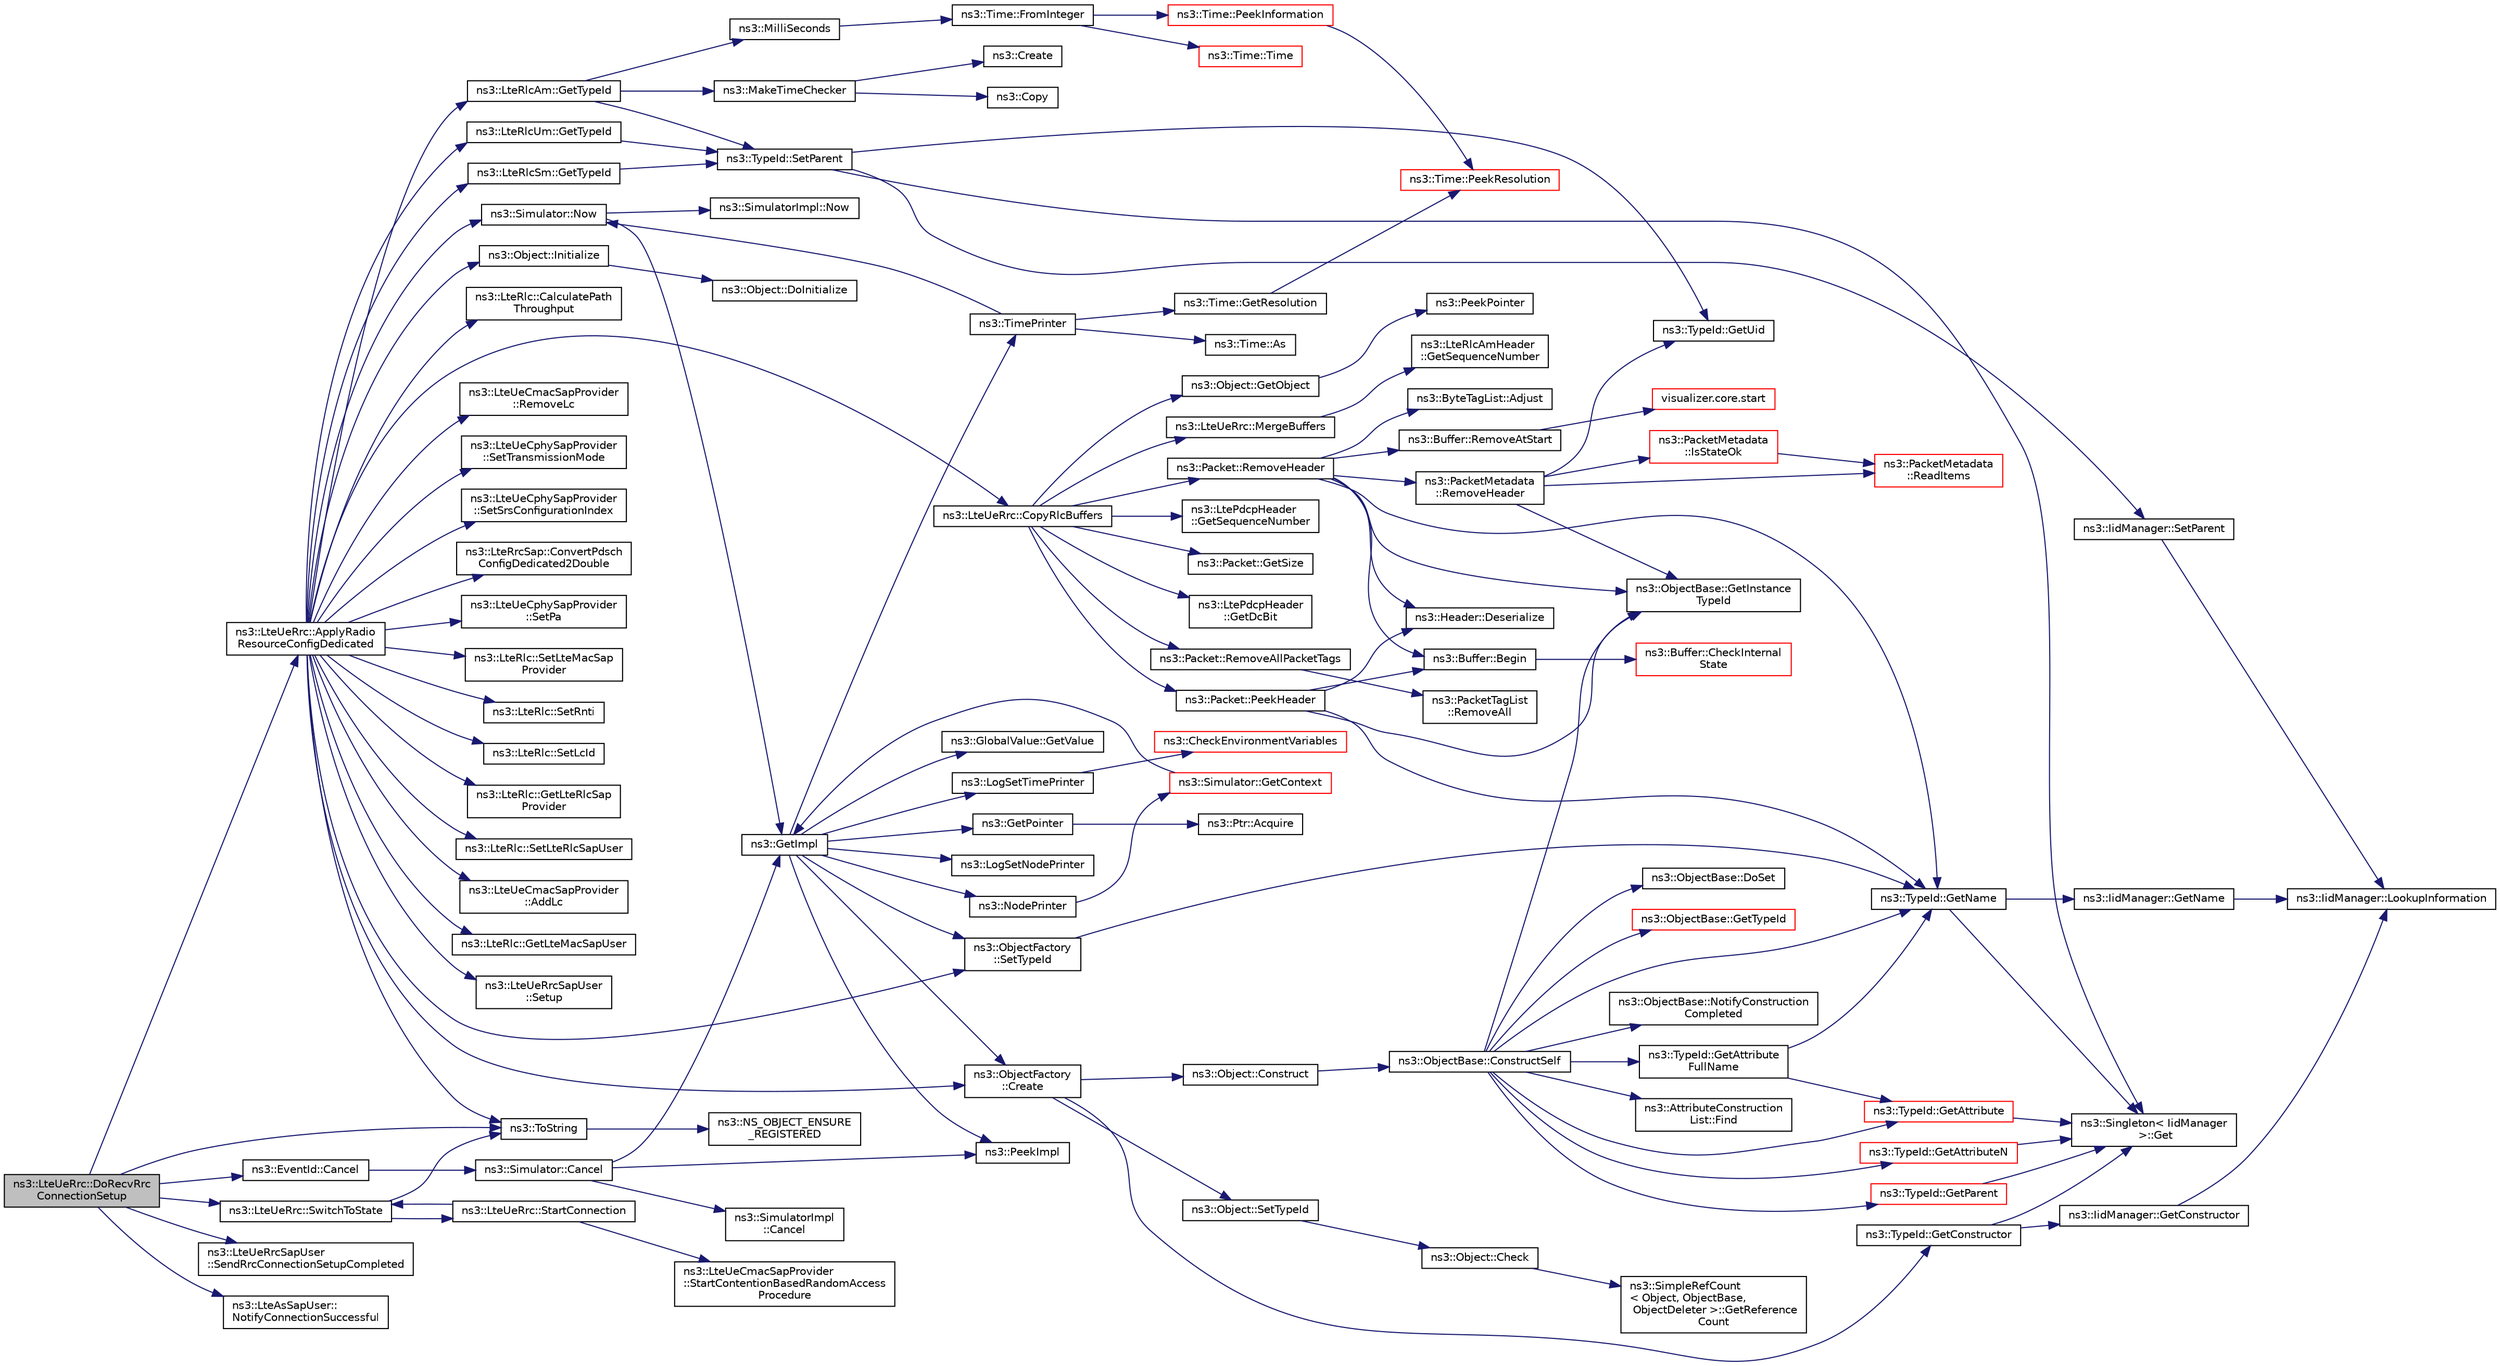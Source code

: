 digraph "ns3::LteUeRrc::DoRecvRrcConnectionSetup"
{
  edge [fontname="Helvetica",fontsize="10",labelfontname="Helvetica",labelfontsize="10"];
  node [fontname="Helvetica",fontsize="10",shape=record];
  rankdir="LR";
  Node1 [label="ns3::LteUeRrc::DoRecvRrc\lConnectionSetup",height=0.2,width=0.4,color="black", fillcolor="grey75", style="filled", fontcolor="black"];
  Node1 -> Node2 [color="midnightblue",fontsize="10",style="solid"];
  Node2 [label="ns3::ToString",height=0.2,width=0.4,color="black", fillcolor="white", style="filled",URL="$d7/d2e/namespacens3.html#a3d1f7e1bec1972e2ae8d64673fcfcd9c"];
  Node2 -> Node3 [color="midnightblue",fontsize="10",style="solid"];
  Node3 [label="ns3::NS_OBJECT_ENSURE\l_REGISTERED",height=0.2,width=0.4,color="black", fillcolor="white", style="filled",URL="$d7/d2e/namespacens3.html#ac633cbd86ee5879afd4312a843a9ff8c"];
  Node1 -> Node4 [color="midnightblue",fontsize="10",style="solid"];
  Node4 [label="ns3::LteUeRrc::ApplyRadio\lResourceConfigDedicated",height=0.2,width=0.4,color="black", fillcolor="white", style="filled",URL="$d7/d1c/classns3_1_1LteUeRrc.html#af7c2bc93366a56a35793c3ef6bce5ce3"];
  Node4 -> Node5 [color="midnightblue",fontsize="10",style="solid"];
  Node5 [label="ns3::LteUeCphySapProvider\l::SetTransmissionMode",height=0.2,width=0.4,color="black", fillcolor="white", style="filled",URL="$d6/d76/classns3_1_1LteUeCphySapProvider.html#a92a30f0799cd2eb146b587e6e07263d0"];
  Node4 -> Node6 [color="midnightblue",fontsize="10",style="solid"];
  Node6 [label="ns3::LteUeCphySapProvider\l::SetSrsConfigurationIndex",height=0.2,width=0.4,color="black", fillcolor="white", style="filled",URL="$d6/d76/classns3_1_1LteUeCphySapProvider.html#ab85e58711660e5a5d05f81e71e357799"];
  Node4 -> Node7 [color="midnightblue",fontsize="10",style="solid"];
  Node7 [label="ns3::LteRrcSap::ConvertPdsch\lConfigDedicated2Double",height=0.2,width=0.4,color="black", fillcolor="white", style="filled",URL="$d4/d3e/classns3_1_1LteRrcSap.html#add6ee85098c06eeb3267175c4628a03a"];
  Node4 -> Node8 [color="midnightblue",fontsize="10",style="solid"];
  Node8 [label="ns3::LteUeCphySapProvider\l::SetPa",height=0.2,width=0.4,color="black", fillcolor="white", style="filled",URL="$d6/d76/classns3_1_1LteUeCphySapProvider.html#aba556a033ad6b6a7535b5bfc1f6c0d8a"];
  Node4 -> Node2 [color="midnightblue",fontsize="10",style="solid"];
  Node4 -> Node9 [color="midnightblue",fontsize="10",style="solid"];
  Node9 [label="ns3::LteRlc::SetLteMacSap\lProvider",height=0.2,width=0.4,color="black", fillcolor="white", style="filled",URL="$d9/d7c/classns3_1_1LteRlc.html#abb357e552cdaa153a8a8df168a882d53"];
  Node4 -> Node10 [color="midnightblue",fontsize="10",style="solid"];
  Node10 [label="ns3::LteRlc::SetRnti",height=0.2,width=0.4,color="black", fillcolor="white", style="filled",URL="$d9/d7c/classns3_1_1LteRlc.html#aaa523544e1f9a29104a343333741f498"];
  Node4 -> Node11 [color="midnightblue",fontsize="10",style="solid"];
  Node11 [label="ns3::LteRlc::SetLcId",height=0.2,width=0.4,color="black", fillcolor="white", style="filled",URL="$d9/d7c/classns3_1_1LteRlc.html#aef0c2915410d97b67d6f659651ce626f"];
  Node4 -> Node12 [color="midnightblue",fontsize="10",style="solid"];
  Node12 [label="ns3::LteRlc::GetLteRlcSap\lProvider",height=0.2,width=0.4,color="black", fillcolor="white", style="filled",URL="$d9/d7c/classns3_1_1LteRlc.html#afa179b42c75c75077ead4c8922296fbe"];
  Node4 -> Node13 [color="midnightblue",fontsize="10",style="solid"];
  Node13 [label="ns3::LteRlc::SetLteRlcSapUser",height=0.2,width=0.4,color="black", fillcolor="white", style="filled",URL="$d9/d7c/classns3_1_1LteRlc.html#a745f75219a16b0223786514395f7a43b"];
  Node4 -> Node14 [color="midnightblue",fontsize="10",style="solid"];
  Node14 [label="ns3::LteUeCmacSapProvider\l::AddLc",height=0.2,width=0.4,color="black", fillcolor="white", style="filled",URL="$d2/da8/classns3_1_1LteUeCmacSapProvider.html#a62f2d731c336ca14e98e95a3215e92ec"];
  Node4 -> Node15 [color="midnightblue",fontsize="10",style="solid"];
  Node15 [label="ns3::LteRlc::GetLteMacSapUser",height=0.2,width=0.4,color="black", fillcolor="white", style="filled",URL="$d9/d7c/classns3_1_1LteRlc.html#aedccafdcdbe033678e745ddf39596b48"];
  Node4 -> Node16 [color="midnightblue",fontsize="10",style="solid"];
  Node16 [label="ns3::LteUeRrcSapUser\l::Setup",height=0.2,width=0.4,color="black", fillcolor="white", style="filled",URL="$d3/df8/classns3_1_1LteUeRrcSapUser.html#a28a36243a98bfc598df870cd2fadbf85"];
  Node4 -> Node17 [color="midnightblue",fontsize="10",style="solid"];
  Node17 [label="ns3::LteRlcSm::GetTypeId",height=0.2,width=0.4,color="black", fillcolor="white", style="filled",URL="$d5/d05/classns3_1_1LteRlcSm.html#a160bd39ce4e0d113dd5d93cc3a258045"];
  Node17 -> Node18 [color="midnightblue",fontsize="10",style="solid"];
  Node18 [label="ns3::TypeId::SetParent",height=0.2,width=0.4,color="black", fillcolor="white", style="filled",URL="$d6/d11/classns3_1_1TypeId.html#abaaca67ab7d2471067e7c275df0f7309"];
  Node18 -> Node19 [color="midnightblue",fontsize="10",style="solid"];
  Node19 [label="ns3::TypeId::GetUid",height=0.2,width=0.4,color="black", fillcolor="white", style="filled",URL="$d6/d11/classns3_1_1TypeId.html#acd3e41de6340d06299f4fd63e2ed8da0"];
  Node18 -> Node20 [color="midnightblue",fontsize="10",style="solid"];
  Node20 [label="ns3::Singleton\< IidManager\l \>::Get",height=0.2,width=0.4,color="black", fillcolor="white", style="filled",URL="$d8/d77/classns3_1_1Singleton.html#a80a2cd3c25a27ea72add7a9f7a141ffa"];
  Node18 -> Node21 [color="midnightblue",fontsize="10",style="solid"];
  Node21 [label="ns3::IidManager::SetParent",height=0.2,width=0.4,color="black", fillcolor="white", style="filled",URL="$d4/d1c/classns3_1_1IidManager.html#a4042931260554c907699367b6811426f"];
  Node21 -> Node22 [color="midnightblue",fontsize="10",style="solid"];
  Node22 [label="ns3::IidManager::LookupInformation",height=0.2,width=0.4,color="black", fillcolor="white", style="filled",URL="$d4/d1c/classns3_1_1IidManager.html#a6b1f4ba2815dba27a377e8a8db2384cf"];
  Node4 -> Node23 [color="midnightblue",fontsize="10",style="solid"];
  Node23 [label="ns3::LteRlcAm::GetTypeId",height=0.2,width=0.4,color="black", fillcolor="white", style="filled",URL="$d0/d4c/classns3_1_1LteRlcAm.html#a28143176a465769583d9db0b4b36b91b"];
  Node23 -> Node18 [color="midnightblue",fontsize="10",style="solid"];
  Node23 -> Node24 [color="midnightblue",fontsize="10",style="solid"];
  Node24 [label="ns3::MilliSeconds",height=0.2,width=0.4,color="black", fillcolor="white", style="filled",URL="$d1/dec/group__timecivil.html#gaf26127cf4571146b83a92ee18679c7a9"];
  Node24 -> Node25 [color="midnightblue",fontsize="10",style="solid"];
  Node25 [label="ns3::Time::FromInteger",height=0.2,width=0.4,color="black", fillcolor="white", style="filled",URL="$dc/d04/classns3_1_1Time.html#a3e742c67b2764e75ff95f9b754d43fe9"];
  Node25 -> Node26 [color="midnightblue",fontsize="10",style="solid"];
  Node26 [label="ns3::Time::PeekInformation",height=0.2,width=0.4,color="red", fillcolor="white", style="filled",URL="$dc/d04/classns3_1_1Time.html#a0b023c55c20582aa7c1781aacf128034"];
  Node26 -> Node27 [color="midnightblue",fontsize="10",style="solid"];
  Node27 [label="ns3::Time::PeekResolution",height=0.2,width=0.4,color="red", fillcolor="white", style="filled",URL="$dc/d04/classns3_1_1Time.html#a963e53522278fcbdf1ab9f7adbd0f5d6"];
  Node25 -> Node28 [color="midnightblue",fontsize="10",style="solid"];
  Node28 [label="ns3::Time::Time",height=0.2,width=0.4,color="red", fillcolor="white", style="filled",URL="$dc/d04/classns3_1_1Time.html#a8a39dc1b8cbbd7fe6d940e492d1b925e"];
  Node23 -> Node29 [color="midnightblue",fontsize="10",style="solid"];
  Node29 [label="ns3::MakeTimeChecker",height=0.2,width=0.4,color="black", fillcolor="white", style="filled",URL="$d9/d7d/group__time.html#ga7032965bd4afa578691d88c09e4481c1",tooltip="Helper to make a Time checker with bounded range. Both limits are inclusive. "];
  Node29 -> Node30 [color="midnightblue",fontsize="10",style="solid"];
  Node30 [label="ns3::Create",height=0.2,width=0.4,color="black", fillcolor="white", style="filled",URL="$d2/df2/group__ptr.html#ga0406dd2d929ceac05ce39d4579fa3e4b"];
  Node29 -> Node31 [color="midnightblue",fontsize="10",style="solid"];
  Node31 [label="ns3::Copy",height=0.2,width=0.4,color="black", fillcolor="white", style="filled",URL="$d7/d2e/namespacens3.html#a952d99f6d759fee74dda19f308451bc1"];
  Node4 -> Node32 [color="midnightblue",fontsize="10",style="solid"];
  Node32 [label="ns3::LteRlcUm::GetTypeId",height=0.2,width=0.4,color="black", fillcolor="white", style="filled",URL="$db/d49/classns3_1_1LteRlcUm.html#a119b2b1273c42483a050896d5232829d"];
  Node32 -> Node18 [color="midnightblue",fontsize="10",style="solid"];
  Node4 -> Node33 [color="midnightblue",fontsize="10",style="solid"];
  Node33 [label="ns3::ObjectFactory\l::SetTypeId",height=0.2,width=0.4,color="black", fillcolor="white", style="filled",URL="$d5/d0d/classns3_1_1ObjectFactory.html#a77dcd099064038a1eb7a6b8251229ec3"];
  Node33 -> Node34 [color="midnightblue",fontsize="10",style="solid"];
  Node34 [label="ns3::TypeId::GetName",height=0.2,width=0.4,color="black", fillcolor="white", style="filled",URL="$d6/d11/classns3_1_1TypeId.html#aa3c41c79ae428b3cb396a9c6bb3ef314"];
  Node34 -> Node20 [color="midnightblue",fontsize="10",style="solid"];
  Node34 -> Node35 [color="midnightblue",fontsize="10",style="solid"];
  Node35 [label="ns3::IidManager::GetName",height=0.2,width=0.4,color="black", fillcolor="white", style="filled",URL="$d4/d1c/classns3_1_1IidManager.html#a5d68d0f0f44594dcdec239dbdb5bf53c"];
  Node35 -> Node22 [color="midnightblue",fontsize="10",style="solid"];
  Node4 -> Node36 [color="midnightblue",fontsize="10",style="solid"];
  Node36 [label="ns3::ObjectFactory\l::Create",height=0.2,width=0.4,color="black", fillcolor="white", style="filled",URL="$d5/d0d/classns3_1_1ObjectFactory.html#a18152e93f0a6fe184ed7300cb31e9896"];
  Node36 -> Node37 [color="midnightblue",fontsize="10",style="solid"];
  Node37 [label="ns3::TypeId::GetConstructor",height=0.2,width=0.4,color="black", fillcolor="white", style="filled",URL="$d6/d11/classns3_1_1TypeId.html#ad9b0bc71ee7593a1ff23ff8d53938e95"];
  Node37 -> Node20 [color="midnightblue",fontsize="10",style="solid"];
  Node37 -> Node38 [color="midnightblue",fontsize="10",style="solid"];
  Node38 [label="ns3::IidManager::GetConstructor",height=0.2,width=0.4,color="black", fillcolor="white", style="filled",URL="$d4/d1c/classns3_1_1IidManager.html#ab10b30abe7efc5456b7930aab8638280"];
  Node38 -> Node22 [color="midnightblue",fontsize="10",style="solid"];
  Node36 -> Node39 [color="midnightblue",fontsize="10",style="solid"];
  Node39 [label="ns3::Object::SetTypeId",height=0.2,width=0.4,color="black", fillcolor="white", style="filled",URL="$d9/d77/classns3_1_1Object.html#a19b1ebd8ec8fe404845e665880a6c5ad"];
  Node39 -> Node40 [color="midnightblue",fontsize="10",style="solid"];
  Node40 [label="ns3::Object::Check",height=0.2,width=0.4,color="black", fillcolor="white", style="filled",URL="$d9/d77/classns3_1_1Object.html#a7e7f89fb0a81d0189cbcacee64b67e4e"];
  Node40 -> Node41 [color="midnightblue",fontsize="10",style="solid"];
  Node41 [label="ns3::SimpleRefCount\l\< Object, ObjectBase,\l ObjectDeleter \>::GetReference\lCount",height=0.2,width=0.4,color="black", fillcolor="white", style="filled",URL="$da/da1/classns3_1_1SimpleRefCount.html#a05378396c93bcc7d6bf78a9ee9ae9cca"];
  Node36 -> Node42 [color="midnightblue",fontsize="10",style="solid"];
  Node42 [label="ns3::Object::Construct",height=0.2,width=0.4,color="black", fillcolor="white", style="filled",URL="$d9/d77/classns3_1_1Object.html#a636e8411dc5228771f45c9b805d348fa"];
  Node42 -> Node43 [color="midnightblue",fontsize="10",style="solid"];
  Node43 [label="ns3::ObjectBase::ConstructSelf",height=0.2,width=0.4,color="black", fillcolor="white", style="filled",URL="$d2/dac/classns3_1_1ObjectBase.html#a5cda18dec6d0744cb652a3ed60056958"];
  Node43 -> Node44 [color="midnightblue",fontsize="10",style="solid"];
  Node44 [label="ns3::ObjectBase::GetInstance\lTypeId",height=0.2,width=0.4,color="black", fillcolor="white", style="filled",URL="$d2/dac/classns3_1_1ObjectBase.html#abe5b43a6f5b99a92a4c3122db31f06fb"];
  Node43 -> Node34 [color="midnightblue",fontsize="10",style="solid"];
  Node43 -> Node45 [color="midnightblue",fontsize="10",style="solid"];
  Node45 [label="ns3::TypeId::GetAttributeN",height=0.2,width=0.4,color="red", fillcolor="white", style="filled",URL="$d6/d11/classns3_1_1TypeId.html#a679c4713f613126a51eb400b345302cb"];
  Node45 -> Node20 [color="midnightblue",fontsize="10",style="solid"];
  Node43 -> Node46 [color="midnightblue",fontsize="10",style="solid"];
  Node46 [label="ns3::TypeId::GetAttribute",height=0.2,width=0.4,color="red", fillcolor="white", style="filled",URL="$d6/d11/classns3_1_1TypeId.html#aa1b746e64e606f94cbedda7cf89788c2"];
  Node46 -> Node20 [color="midnightblue",fontsize="10",style="solid"];
  Node43 -> Node47 [color="midnightblue",fontsize="10",style="solid"];
  Node47 [label="ns3::AttributeConstruction\lList::Find",height=0.2,width=0.4,color="black", fillcolor="white", style="filled",URL="$d3/df3/classns3_1_1AttributeConstructionList.html#a22de5cf3e1bcd9dc6c7748fc911811b4"];
  Node43 -> Node48 [color="midnightblue",fontsize="10",style="solid"];
  Node48 [label="ns3::ObjectBase::DoSet",height=0.2,width=0.4,color="black", fillcolor="white", style="filled",URL="$d2/dac/classns3_1_1ObjectBase.html#afe5f2f7b2fabc99aa33f9bb434e3b695"];
  Node43 -> Node49 [color="midnightblue",fontsize="10",style="solid"];
  Node49 [label="ns3::TypeId::GetAttribute\lFullName",height=0.2,width=0.4,color="black", fillcolor="white", style="filled",URL="$d6/d11/classns3_1_1TypeId.html#a1da5483f43630ea65952099fc39944a2"];
  Node49 -> Node46 [color="midnightblue",fontsize="10",style="solid"];
  Node49 -> Node34 [color="midnightblue",fontsize="10",style="solid"];
  Node43 -> Node50 [color="midnightblue",fontsize="10",style="solid"];
  Node50 [label="ns3::TypeId::GetParent",height=0.2,width=0.4,color="red", fillcolor="white", style="filled",URL="$d6/d11/classns3_1_1TypeId.html#ac51f28398d2ef1f9a7790047c43dd22c"];
  Node50 -> Node20 [color="midnightblue",fontsize="10",style="solid"];
  Node43 -> Node51 [color="midnightblue",fontsize="10",style="solid"];
  Node51 [label="ns3::ObjectBase::GetTypeId",height=0.2,width=0.4,color="red", fillcolor="white", style="filled",URL="$d2/dac/classns3_1_1ObjectBase.html#a2b870298ebceaaeffc9d65e15c022eac"];
  Node43 -> Node52 [color="midnightblue",fontsize="10",style="solid"];
  Node52 [label="ns3::ObjectBase::NotifyConstruction\lCompleted",height=0.2,width=0.4,color="black", fillcolor="white", style="filled",URL="$d2/dac/classns3_1_1ObjectBase.html#aa349348317dbdb62a7ee1df89db1eb8b"];
  Node4 -> Node53 [color="midnightblue",fontsize="10",style="solid"];
  Node53 [label="ns3::LteRlc::CalculatePath\lThroughput",height=0.2,width=0.4,color="black", fillcolor="white", style="filled",URL="$d9/d7c/classns3_1_1LteRlc.html#ae5a28f7f749925a56655b672810142f5"];
  Node4 -> Node54 [color="midnightblue",fontsize="10",style="solid"];
  Node54 [label="ns3::Object::Initialize",height=0.2,width=0.4,color="black", fillcolor="white", style="filled",URL="$d9/d77/classns3_1_1Object.html#af4411cb29971772fcd09203474a95078"];
  Node54 -> Node55 [color="midnightblue",fontsize="10",style="solid"];
  Node55 [label="ns3::Object::DoInitialize",height=0.2,width=0.4,color="black", fillcolor="white", style="filled",URL="$d9/d77/classns3_1_1Object.html#af8482a521433409fb5c7f749398c9dbe"];
  Node4 -> Node56 [color="midnightblue",fontsize="10",style="solid"];
  Node56 [label="ns3::Simulator::Now",height=0.2,width=0.4,color="black", fillcolor="white", style="filled",URL="$d7/deb/classns3_1_1Simulator.html#ac3178fa975b419f7875e7105be122800"];
  Node56 -> Node57 [color="midnightblue",fontsize="10",style="solid"];
  Node57 [label="ns3::GetImpl",height=0.2,width=0.4,color="black", fillcolor="white", style="filled",URL="$d4/d8b/group__simulator.html#ga42eb4eddad41528d4d99794a3dae3fd0",tooltip="Get the SimulatorImpl singleton. "];
  Node57 -> Node58 [color="midnightblue",fontsize="10",style="solid"];
  Node58 [label="ns3::PeekImpl",height=0.2,width=0.4,color="black", fillcolor="white", style="filled",URL="$d4/d8b/group__simulator.html#ga233c5c38de117e4e4a5a9cd168694792",tooltip="Get the static SimulatorImpl instance. "];
  Node57 -> Node59 [color="midnightblue",fontsize="10",style="solid"];
  Node59 [label="ns3::GlobalValue::GetValue",height=0.2,width=0.4,color="black", fillcolor="white", style="filled",URL="$dc/d02/classns3_1_1GlobalValue.html#aa33773cb952ba3c285a03ae2c4769b84"];
  Node57 -> Node33 [color="midnightblue",fontsize="10",style="solid"];
  Node57 -> Node60 [color="midnightblue",fontsize="10",style="solid"];
  Node60 [label="ns3::GetPointer",height=0.2,width=0.4,color="black", fillcolor="white", style="filled",URL="$d7/d2e/namespacens3.html#ab4e173cdfd43d17c1a40d5348510a670"];
  Node60 -> Node61 [color="midnightblue",fontsize="10",style="solid"];
  Node61 [label="ns3::Ptr::Acquire",height=0.2,width=0.4,color="black", fillcolor="white", style="filled",URL="$dc/d90/classns3_1_1Ptr.html#a9579b15e8c42dcdff5869d9d987562fb"];
  Node57 -> Node36 [color="midnightblue",fontsize="10",style="solid"];
  Node57 -> Node62 [color="midnightblue",fontsize="10",style="solid"];
  Node62 [label="ns3::LogSetTimePrinter",height=0.2,width=0.4,color="black", fillcolor="white", style="filled",URL="$d7/d2e/namespacens3.html#acf6a1749b3febc5a6a5b2b8620138d80"];
  Node62 -> Node63 [color="midnightblue",fontsize="10",style="solid"];
  Node63 [label="ns3::CheckEnvironmentVariables",height=0.2,width=0.4,color="red", fillcolor="white", style="filled",URL="$d8/dff/group__logging.html#gacdc0bdeb2d8a90089d4fb09c4b8569ff"];
  Node57 -> Node64 [color="midnightblue",fontsize="10",style="solid"];
  Node64 [label="ns3::TimePrinter",height=0.2,width=0.4,color="black", fillcolor="white", style="filled",URL="$d8/dff/group__logging.html#gaaad3642e8247a056cd83001d805b0812"];
  Node64 -> Node65 [color="midnightblue",fontsize="10",style="solid"];
  Node65 [label="ns3::Time::GetResolution",height=0.2,width=0.4,color="black", fillcolor="white", style="filled",URL="$dc/d04/classns3_1_1Time.html#a1444f0f08b5e19f031157609e32fcf98"];
  Node65 -> Node27 [color="midnightblue",fontsize="10",style="solid"];
  Node64 -> Node56 [color="midnightblue",fontsize="10",style="solid"];
  Node64 -> Node66 [color="midnightblue",fontsize="10",style="solid"];
  Node66 [label="ns3::Time::As",height=0.2,width=0.4,color="black", fillcolor="white", style="filled",URL="$dc/d04/classns3_1_1Time.html#a0bb1110638ce9938248bd07865a328ab"];
  Node57 -> Node67 [color="midnightblue",fontsize="10",style="solid"];
  Node67 [label="ns3::LogSetNodePrinter",height=0.2,width=0.4,color="black", fillcolor="white", style="filled",URL="$d7/d2e/namespacens3.html#aa6e659ca357c8309352fa0f146793810"];
  Node57 -> Node68 [color="midnightblue",fontsize="10",style="solid"];
  Node68 [label="ns3::NodePrinter",height=0.2,width=0.4,color="black", fillcolor="white", style="filled",URL="$d8/dff/group__logging.html#gaaffbf70ff3766cd62b8bbd9b140d2a1b"];
  Node68 -> Node69 [color="midnightblue",fontsize="10",style="solid"];
  Node69 [label="ns3::Simulator::GetContext",height=0.2,width=0.4,color="red", fillcolor="white", style="filled",URL="$d7/deb/classns3_1_1Simulator.html#a8514b74ee2c42916b351b33c4a963bb0"];
  Node69 -> Node57 [color="midnightblue",fontsize="10",style="solid"];
  Node56 -> Node70 [color="midnightblue",fontsize="10",style="solid"];
  Node70 [label="ns3::SimulatorImpl::Now",height=0.2,width=0.4,color="black", fillcolor="white", style="filled",URL="$d2/d19/classns3_1_1SimulatorImpl.html#aa516c50060846adc6fd316e83ef0797c"];
  Node4 -> Node71 [color="midnightblue",fontsize="10",style="solid"];
  Node71 [label="ns3::LteUeRrc::CopyRlcBuffers",height=0.2,width=0.4,color="black", fillcolor="white", style="filled",URL="$d7/d1c/classns3_1_1LteUeRrc.html#a16b7f4ca06cba845c7af6bb37670242e"];
  Node71 -> Node72 [color="midnightblue",fontsize="10",style="solid"];
  Node72 [label="ns3::Object::GetObject",height=0.2,width=0.4,color="black", fillcolor="white", style="filled",URL="$d9/d77/classns3_1_1Object.html#a13e18c00017096c8381eb651d5bd0783"];
  Node72 -> Node73 [color="midnightblue",fontsize="10",style="solid"];
  Node73 [label="ns3::PeekPointer",height=0.2,width=0.4,color="black", fillcolor="white", style="filled",URL="$d7/d2e/namespacens3.html#af2a7557fe9afdd98d8f6f8f6e412cf5a"];
  Node71 -> Node74 [color="midnightblue",fontsize="10",style="solid"];
  Node74 [label="ns3::LteUeRrc::MergeBuffers",height=0.2,width=0.4,color="black", fillcolor="white", style="filled",URL="$d7/d1c/classns3_1_1LteUeRrc.html#a512adbb14d23e5a412830174ef65bf00"];
  Node74 -> Node75 [color="midnightblue",fontsize="10",style="solid"];
  Node75 [label="ns3::LteRlcAmHeader\l::GetSequenceNumber",height=0.2,width=0.4,color="black", fillcolor="white", style="filled",URL="$d0/da6/classns3_1_1LteRlcAmHeader.html#a914d9077af32c2a1e648866c82097bb0"];
  Node71 -> Node76 [color="midnightblue",fontsize="10",style="solid"];
  Node76 [label="ns3::LtePdcpHeader\l::GetSequenceNumber",height=0.2,width=0.4,color="black", fillcolor="white", style="filled",URL="$de/d47/classns3_1_1LtePdcpHeader.html#a3c4043f847f07607a1a0d26c16b3f12c"];
  Node71 -> Node77 [color="midnightblue",fontsize="10",style="solid"];
  Node77 [label="ns3::Packet::PeekHeader",height=0.2,width=0.4,color="black", fillcolor="white", style="filled",URL="$dd/d7a/classns3_1_1Packet.html#aadc63487bea70945c418f4c3e9b81964",tooltip="Deserialize but does not remove the header from the internal buffer. s This method invokes Header::De..."];
  Node77 -> Node78 [color="midnightblue",fontsize="10",style="solid"];
  Node78 [label="ns3::Header::Deserialize",height=0.2,width=0.4,color="black", fillcolor="white", style="filled",URL="$d6/dae/classns3_1_1Header.html#a78be9400bb66b2a8543606f395ef5396"];
  Node77 -> Node79 [color="midnightblue",fontsize="10",style="solid"];
  Node79 [label="ns3::Buffer::Begin",height=0.2,width=0.4,color="black", fillcolor="white", style="filled",URL="$da/d85/classns3_1_1Buffer.html#a893d4bf50df13e730b6cd0fda91b967f"];
  Node79 -> Node80 [color="midnightblue",fontsize="10",style="solid"];
  Node80 [label="ns3::Buffer::CheckInternal\lState",height=0.2,width=0.4,color="red", fillcolor="white", style="filled",URL="$da/d85/classns3_1_1Buffer.html#a6202ce7f1ecc1fc7a14cc13017375d14",tooltip="Checks the internal buffer structures consistency. "];
  Node77 -> Node44 [color="midnightblue",fontsize="10",style="solid"];
  Node77 -> Node34 [color="midnightblue",fontsize="10",style="solid"];
  Node71 -> Node81 [color="midnightblue",fontsize="10",style="solid"];
  Node81 [label="ns3::Packet::GetSize",height=0.2,width=0.4,color="black", fillcolor="white", style="filled",URL="$dd/d7a/classns3_1_1Packet.html#a462855c9929954d4301a4edfe55f4f1c",tooltip="Returns the the size in bytes of the packet (including the zero-filled initial payload). "];
  Node71 -> Node82 [color="midnightblue",fontsize="10",style="solid"];
  Node82 [label="ns3::Packet::RemoveHeader",height=0.2,width=0.4,color="black", fillcolor="white", style="filled",URL="$dd/d7a/classns3_1_1Packet.html#a0961eccf975d75f902d40956c93ba63e",tooltip="Deserialize and remove the header from the internal buffer. "];
  Node82 -> Node78 [color="midnightblue",fontsize="10",style="solid"];
  Node82 -> Node79 [color="midnightblue",fontsize="10",style="solid"];
  Node82 -> Node44 [color="midnightblue",fontsize="10",style="solid"];
  Node82 -> Node34 [color="midnightblue",fontsize="10",style="solid"];
  Node82 -> Node83 [color="midnightblue",fontsize="10",style="solid"];
  Node83 [label="ns3::Buffer::RemoveAtStart",height=0.2,width=0.4,color="black", fillcolor="white", style="filled",URL="$da/d85/classns3_1_1Buffer.html#adeecbb3e8f518aec6fee0437578ade4b"];
  Node83 -> Node84 [color="midnightblue",fontsize="10",style="solid"];
  Node84 [label="visualizer.core.start",height=0.2,width=0.4,color="red", fillcolor="white", style="filled",URL="$df/d6c/namespacevisualizer_1_1core.html#a2a35e5d8a34af358b508dac8635754e0"];
  Node82 -> Node85 [color="midnightblue",fontsize="10",style="solid"];
  Node85 [label="ns3::ByteTagList::Adjust",height=0.2,width=0.4,color="black", fillcolor="white", style="filled",URL="$dd/d64/classns3_1_1ByteTagList.html#a1fec06d7e6daaf8039cf2a148e4090f2"];
  Node82 -> Node86 [color="midnightblue",fontsize="10",style="solid"];
  Node86 [label="ns3::PacketMetadata\l::RemoveHeader",height=0.2,width=0.4,color="black", fillcolor="white", style="filled",URL="$d1/db1/classns3_1_1PacketMetadata.html#afa8a589ec783d4998516d7f39f21242d",tooltip="Remove an header. "];
  Node86 -> Node44 [color="midnightblue",fontsize="10",style="solid"];
  Node86 -> Node19 [color="midnightblue",fontsize="10",style="solid"];
  Node86 -> Node87 [color="midnightblue",fontsize="10",style="solid"];
  Node87 [label="ns3::PacketMetadata\l::IsStateOk",height=0.2,width=0.4,color="red", fillcolor="white", style="filled",URL="$d1/db1/classns3_1_1PacketMetadata.html#a208d3163e28704438cdd4d30318e489c",tooltip="Check if the metadata state is ok. "];
  Node87 -> Node88 [color="midnightblue",fontsize="10",style="solid"];
  Node88 [label="ns3::PacketMetadata\l::ReadItems",height=0.2,width=0.4,color="red", fillcolor="white", style="filled",URL="$d1/db1/classns3_1_1PacketMetadata.html#a3719ad2c32313a9a1c74462322e8b517",tooltip="Read items. "];
  Node86 -> Node88 [color="midnightblue",fontsize="10",style="solid"];
  Node71 -> Node89 [color="midnightblue",fontsize="10",style="solid"];
  Node89 [label="ns3::LtePdcpHeader\l::GetDcBit",height=0.2,width=0.4,color="black", fillcolor="white", style="filled",URL="$de/d47/classns3_1_1LtePdcpHeader.html#aebf21704450f11d419fa1fc99880c7df"];
  Node71 -> Node90 [color="midnightblue",fontsize="10",style="solid"];
  Node90 [label="ns3::Packet::RemoveAllPacketTags",height=0.2,width=0.4,color="black", fillcolor="white", style="filled",URL="$dd/d7a/classns3_1_1Packet.html#a6c7bc5d1067c1d7fbd0fd70289182e8b",tooltip="Remove all packet tags. "];
  Node90 -> Node91 [color="midnightblue",fontsize="10",style="solid"];
  Node91 [label="ns3::PacketTagList\l::RemoveAll",height=0.2,width=0.4,color="black", fillcolor="white", style="filled",URL="$dd/d19/classns3_1_1PacketTagList.html#a798eb1d77415704e948194564d0eaa4e"];
  Node4 -> Node92 [color="midnightblue",fontsize="10",style="solid"];
  Node92 [label="ns3::LteUeCmacSapProvider\l::RemoveLc",height=0.2,width=0.4,color="black", fillcolor="white", style="filled",URL="$d2/da8/classns3_1_1LteUeCmacSapProvider.html#a4d1b9e67debe6acb4558dcff8788349c"];
  Node1 -> Node93 [color="midnightblue",fontsize="10",style="solid"];
  Node93 [label="ns3::EventId::Cancel",height=0.2,width=0.4,color="black", fillcolor="white", style="filled",URL="$d1/df8/classns3_1_1EventId.html#a993ae94e48e014e1afd47edb16db7a11"];
  Node93 -> Node94 [color="midnightblue",fontsize="10",style="solid"];
  Node94 [label="ns3::Simulator::Cancel",height=0.2,width=0.4,color="black", fillcolor="white", style="filled",URL="$d7/deb/classns3_1_1Simulator.html#a1b903a62d6117ef28f7ba3c6500689bf"];
  Node94 -> Node58 [color="midnightblue",fontsize="10",style="solid"];
  Node94 -> Node57 [color="midnightblue",fontsize="10",style="solid"];
  Node94 -> Node95 [color="midnightblue",fontsize="10",style="solid"];
  Node95 [label="ns3::SimulatorImpl\l::Cancel",height=0.2,width=0.4,color="black", fillcolor="white", style="filled",URL="$d2/d19/classns3_1_1SimulatorImpl.html#ad117e616c99c915ddac6267a74804807"];
  Node1 -> Node96 [color="midnightblue",fontsize="10",style="solid"];
  Node96 [label="ns3::LteUeRrc::SwitchToState",height=0.2,width=0.4,color="black", fillcolor="white", style="filled",URL="$d7/d1c/classns3_1_1LteUeRrc.html#a15f1bea4c3c8d3f9949b234c0cfa12e6"];
  Node96 -> Node2 [color="midnightblue",fontsize="10",style="solid"];
  Node96 -> Node97 [color="midnightblue",fontsize="10",style="solid"];
  Node97 [label="ns3::LteUeRrc::StartConnection",height=0.2,width=0.4,color="black", fillcolor="white", style="filled",URL="$d7/d1c/classns3_1_1LteUeRrc.html#ac4257b9ffbca42aba710a3f66a719785"];
  Node97 -> Node96 [color="midnightblue",fontsize="10",style="solid"];
  Node97 -> Node98 [color="midnightblue",fontsize="10",style="solid"];
  Node98 [label="ns3::LteUeCmacSapProvider\l::StartContentionBasedRandomAccess\lProcedure",height=0.2,width=0.4,color="black", fillcolor="white", style="filled",URL="$d2/da8/classns3_1_1LteUeCmacSapProvider.html#acf84605c9506cc70372dd238aeb5791f"];
  Node1 -> Node99 [color="midnightblue",fontsize="10",style="solid"];
  Node99 [label="ns3::LteUeRrcSapUser\l::SendRrcConnectionSetupCompleted",height=0.2,width=0.4,color="black", fillcolor="white", style="filled",URL="$d3/df8/classns3_1_1LteUeRrcSapUser.html#a951f98059d74508b5d419e6144d062c6",tooltip="Send an RRCConnectionSetupComplete message to the serving eNodeB during an RRC connection establishme..."];
  Node1 -> Node100 [color="midnightblue",fontsize="10",style="solid"];
  Node100 [label="ns3::LteAsSapUser::\lNotifyConnectionSuccessful",height=0.2,width=0.4,color="black", fillcolor="white", style="filled",URL="$da/d78/classns3_1_1LteAsSapUser.html#a78cc4b7b3ff069c3aeaab9a9be86e396",tooltip="Notify the NAS that RRC Connection Establishment was successful. "];
}

